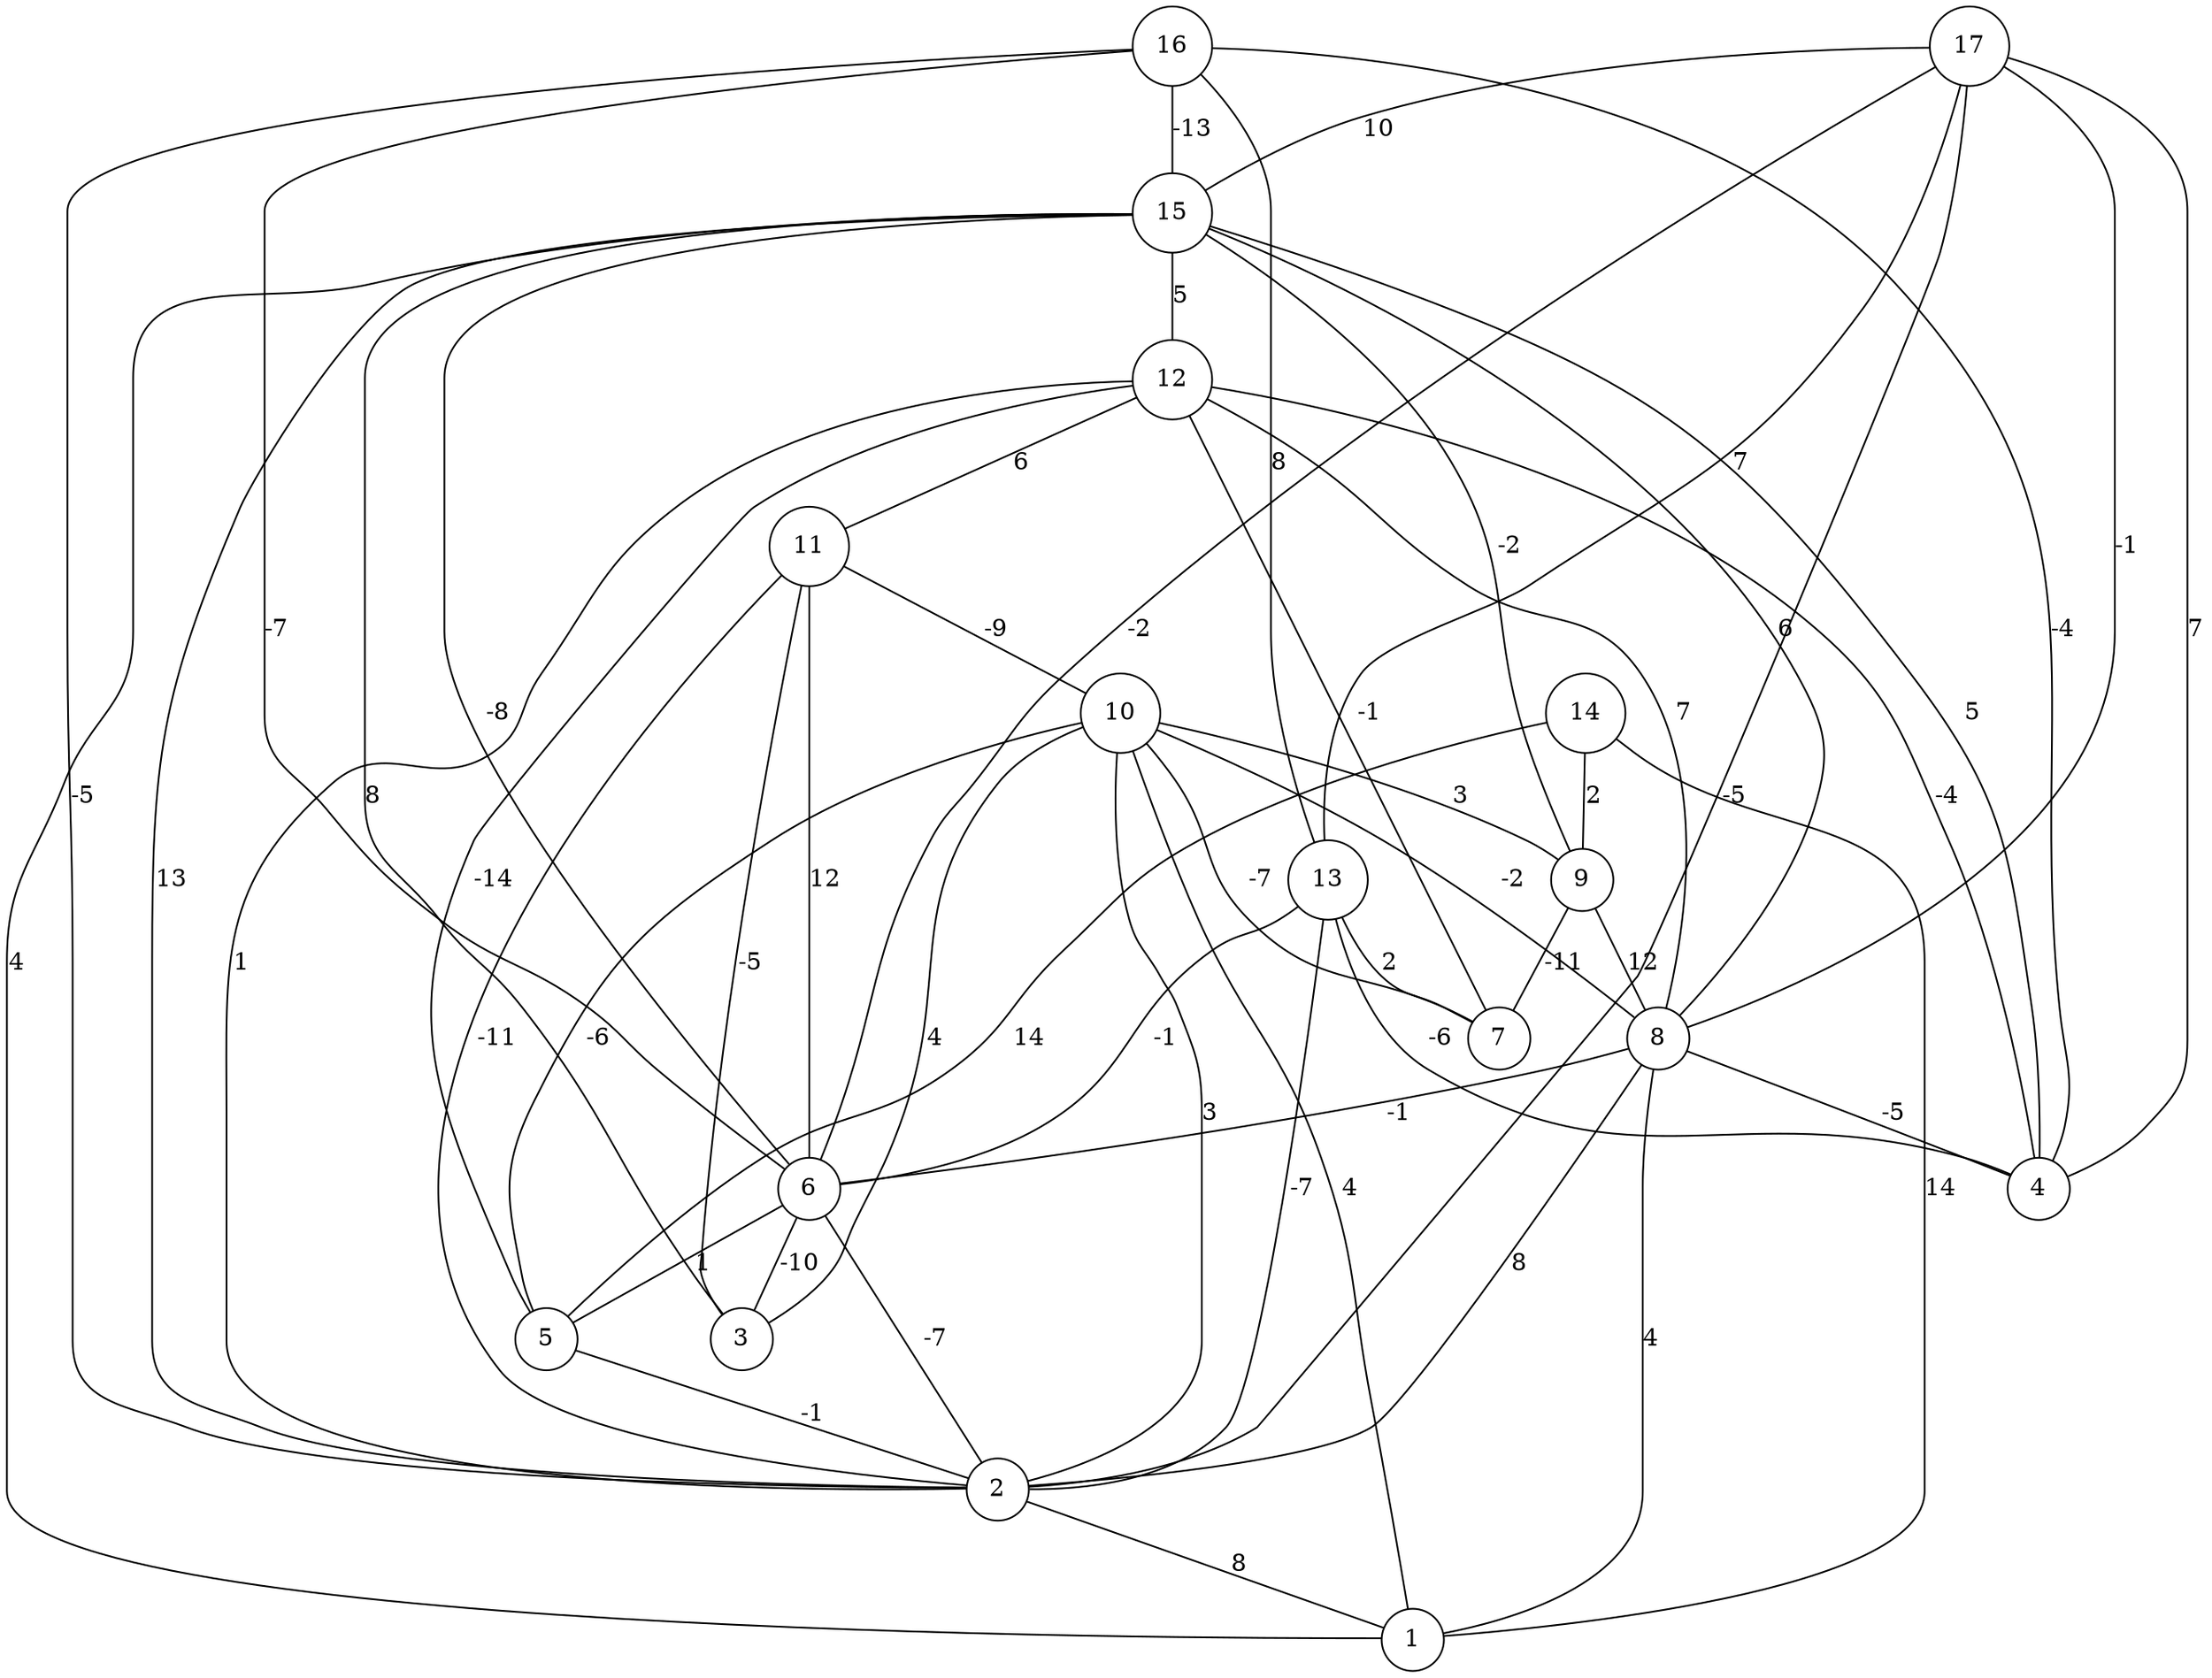 graph { 
	 fontname="Helvetica,Arial,sans-serif" 
	 node [shape = circle]; 
	 17 -- 2 [label = "-5"];
	 17 -- 4 [label = "7"];
	 17 -- 6 [label = "-2"];
	 17 -- 8 [label = "-1"];
	 17 -- 13 [label = "7"];
	 17 -- 15 [label = "10"];
	 16 -- 2 [label = "-5"];
	 16 -- 4 [label = "-4"];
	 16 -- 6 [label = "-7"];
	 16 -- 13 [label = "8"];
	 16 -- 15 [label = "-13"];
	 15 -- 1 [label = "4"];
	 15 -- 2 [label = "13"];
	 15 -- 3 [label = "8"];
	 15 -- 4 [label = "5"];
	 15 -- 6 [label = "-8"];
	 15 -- 8 [label = "6"];
	 15 -- 9 [label = "-2"];
	 15 -- 12 [label = "5"];
	 14 -- 1 [label = "14"];
	 14 -- 5 [label = "14"];
	 14 -- 9 [label = "2"];
	 13 -- 2 [label = "-7"];
	 13 -- 4 [label = "-6"];
	 13 -- 6 [label = "-1"];
	 13 -- 7 [label = "2"];
	 12 -- 2 [label = "1"];
	 12 -- 4 [label = "-4"];
	 12 -- 5 [label = "-14"];
	 12 -- 7 [label = "-1"];
	 12 -- 8 [label = "7"];
	 12 -- 11 [label = "6"];
	 11 -- 2 [label = "-11"];
	 11 -- 3 [label = "-5"];
	 11 -- 6 [label = "12"];
	 11 -- 10 [label = "-9"];
	 10 -- 1 [label = "4"];
	 10 -- 2 [label = "3"];
	 10 -- 3 [label = "4"];
	 10 -- 5 [label = "-6"];
	 10 -- 7 [label = "-7"];
	 10 -- 8 [label = "-2"];
	 10 -- 9 [label = "3"];
	 9 -- 7 [label = "-11"];
	 9 -- 8 [label = "12"];
	 8 -- 1 [label = "4"];
	 8 -- 2 [label = "8"];
	 8 -- 4 [label = "-5"];
	 8 -- 6 [label = "-1"];
	 6 -- 2 [label = "-7"];
	 6 -- 3 [label = "-10"];
	 6 -- 5 [label = "1"];
	 5 -- 2 [label = "-1"];
	 2 -- 1 [label = "8"];
	 1;
	 2;
	 3;
	 4;
	 5;
	 6;
	 7;
	 8;
	 9;
	 10;
	 11;
	 12;
	 13;
	 14;
	 15;
	 16;
	 17;
}
